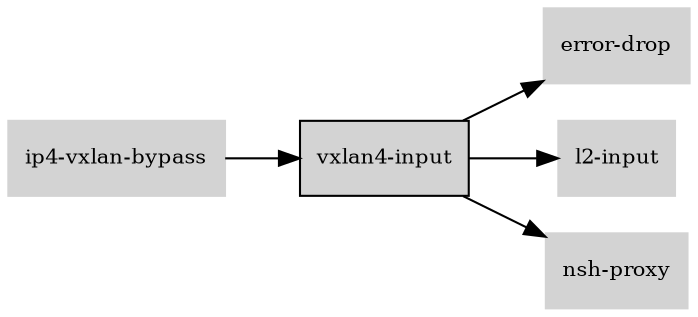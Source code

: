 digraph "vxlan4_input_subgraph" {
  rankdir=LR;
  node [shape=box, style=filled, fontsize=10, color=lightgray, fontcolor=black, fillcolor=lightgray];
  "vxlan4-input" [color=black, fontcolor=black, fillcolor=lightgray];
  edge [fontsize=8];
  "ip4-vxlan-bypass" -> "vxlan4-input";
  "vxlan4-input" -> "error-drop";
  "vxlan4-input" -> "l2-input";
  "vxlan4-input" -> "nsh-proxy";
}
